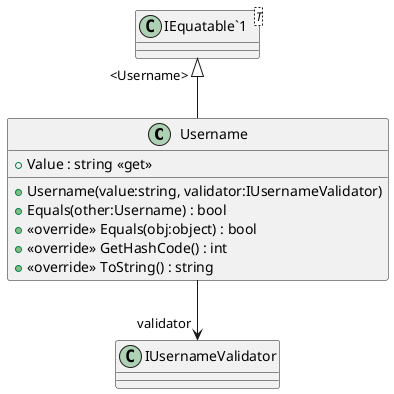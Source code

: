 @startuml
class Username {
    + Value : string <<get>>
    + Username(value:string, validator:IUsernameValidator)
    + Equals(other:Username) : bool
    + <<override>> Equals(obj:object) : bool
    + <<override>> GetHashCode() : int
    + <<override>> ToString() : string
}
class "IEquatable`1"<T> {
}
"IEquatable`1" "<Username>" <|-- Username
Username --> "validator" IUsernameValidator
@enduml
